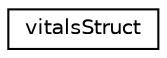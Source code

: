 digraph "Graphical Class Hierarchy"
{
 // LATEX_PDF_SIZE
  edge [fontname="Helvetica",fontsize="10",labelfontname="Helvetica",labelfontsize="10"];
  node [fontname="Helvetica",fontsize="10",shape=record];
  rankdir="LR";
  Node0 [label="vitalsStruct",height=0.2,width=0.4,color="black", fillcolor="white", style="filled",URL="$structvitalsStruct.html",tooltip=" "];
}
